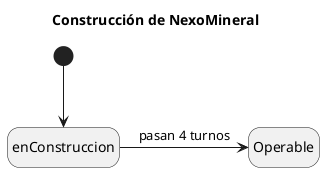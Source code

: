 @startuml
hide empty description
title Construcción de NexoMineral

[*] --> enConstruccion

enConstruccion -> Operable : pasan 4 turnos

@enduml